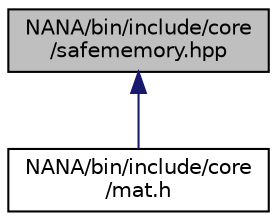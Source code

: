 digraph "NANA/bin/include/core/safememory.hpp"
{
 // LATEX_PDF_SIZE
  edge [fontname="Helvetica",fontsize="10",labelfontname="Helvetica",labelfontsize="10"];
  node [fontname="Helvetica",fontsize="10",shape=record];
  Node1 [label="NANA/bin/include/core\l/safememory.hpp",height=0.2,width=0.4,color="black", fillcolor="grey75", style="filled", fontcolor="black",tooltip="实现安全的内存管理"];
  Node1 -> Node2 [dir="back",color="midnightblue",fontsize="10",style="solid",fontname="Helvetica"];
  Node2 [label="NANA/bin/include/core\l/mat.h",height=0.2,width=0.4,color="black", fillcolor="white", style="filled",URL="$bin_2include_2core_2mat_8h.html",tooltip="实现一个用于矩阵运算的模板类(仍在实现当中)"];
}
